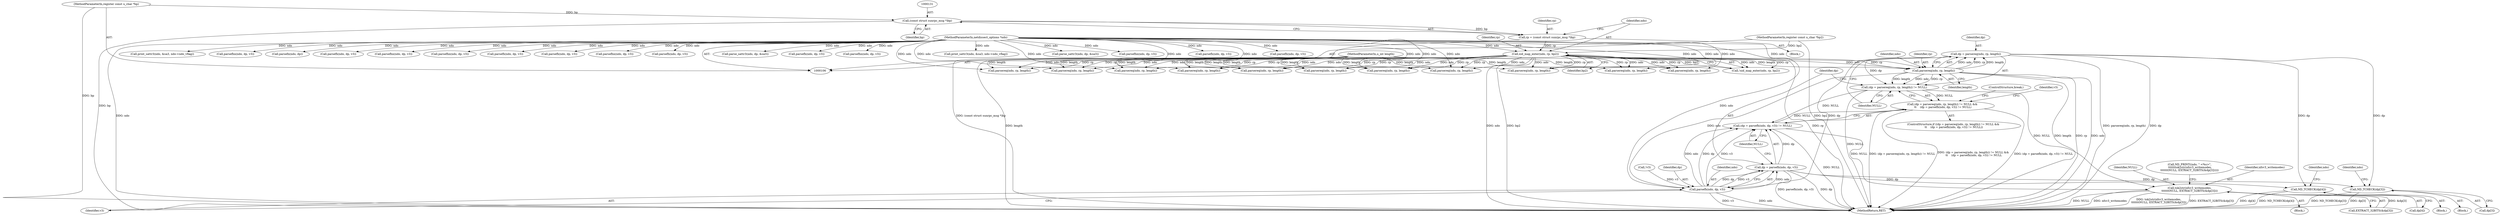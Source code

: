 digraph "0_tcpdump_19d25dd8781620cd41bf178a5e2e27fc1cf242d0_0@pointer" {
"1000426" [label="(Call,dp = parsereq(ndo, rp, length))"];
"1000428" [label="(Call,parsereq(ndo, rp, length))"];
"1000135" [label="(Call,xid_map_enter(ndo, rp, bp2))"];
"1000107" [label="(MethodParameterIn,netdissect_options *ndo)"];
"1000128" [label="(Call,rp = (const struct sunrpc_msg *)bp)"];
"1000130" [label="(Call,(const struct sunrpc_msg *)bp)"];
"1000108" [label="(MethodParameterIn,register const u_char *bp)"];
"1000110" [label="(MethodParameterIn,register const u_char *bp2)"];
"1000109" [label="(MethodParameterIn,u_int length)"];
"1000425" [label="(Call,(dp = parsereq(ndo, rp, length)) != NULL)"];
"1000424" [label="(Call,(dp = parsereq(ndo, rp, length)) != NULL &&\n \t\t    (dp = parsefh(ndo, dp, v3)) != NULL)"];
"1000433" [label="(Call,(dp = parsefh(ndo, dp, v3)) != NULL)"];
"1000459" [label="(Call,tok2str(nfsv3_writemodes,\n\t\t\t\t\t\t\tNULL, EXTRACT_32BITS(&dp[3])))"];
"1000436" [label="(Call,parsefh(ndo, dp, v3))"];
"1000434" [label="(Call,dp = parsefh(ndo, dp, v3))"];
"1000445" [label="(Call,ND_TCHECK(dp[4]))"];
"1000469" [label="(Call,ND_TCHECK(dp[3]))"];
"1000653" [label="(Call,print_sattr3(ndo, &sa3, ndo->ndo_vflag))"];
"1000428" [label="(Call,parsereq(ndo, rp, length))"];
"1000377" [label="(Call,parsereq(ndo, rp, length))"];
"1000445" [label="(Call,ND_TCHECK(dp[4]))"];
"1000597" [label="(Call,parse_sattr3(ndo, dp, &sa3))"];
"1000688" [label="(Call,parsefhn(ndo, dp, v3))"];
"1000237" [label="(Call,parsereq(ndo, rp, length))"];
"1000436" [label="(Call,parsefh(ndo, dp, v3))"];
"1000195" [label="(Call,parsereq(ndo, rp, length))"];
"1000568" [label="(Call,parsereq(ndo, rp, length))"];
"1000245" [label="(Call,parsefh(ndo, dp, v3))"];
"1000809" [label="(Call,parsefh(ndo, dp, v3))"];
"1000435" [label="(Identifier,dp)"];
"1000218" [label="(Call,parsereq(ndo, rp, length))"];
"1000854" [label="(Call,parsereq(ndo, rp, length))"];
"1000437" [label="(Identifier,ndo)"];
"1000111" [label="(Block,)"];
"1000432" [label="(Identifier,NULL)"];
"1000446" [label="(Call,dp[4])"];
"1000553" [label="(Call,print_sattr3(ndo, &sa3, ndo->ndo_vflag))"];
"1000676" [label="(Call,parsefhn(ndo, dp, v3))"];
"1000457" [label="(Block,)"];
"1000734" [label="(Call,parsereq(ndo, rp, length))"];
"1000542" [label="(Call,parsefn(ndo, dp))"];
"1000444" [label="(Block,)"];
"1000128" [label="(Call,rp = (const struct sunrpc_msg *)bp)"];
"1000107" [label="(MethodParameterIn,netdissect_options *ndo)"];
"1000385" [label="(Call,parsefh(ndo, dp, v3))"];
"1000108" [label="(MethodParameterIn,register const u_char *bp)"];
"1000502" [label="(ControlStructure,break;)"];
"1000517" [label="(Call,parsefhn(ndo, dp, v3))"];
"1000434" [label="(Call,dp = parsefh(ndo, dp, v3))"];
"1000451" [label="(Identifier,ndo)"];
"1000426" [label="(Call,dp = parsereq(ndo, rp, length))"];
"1000509" [label="(Call,parsereq(ndo, rp, length))"];
"1000224" [label="(Call,parsefhn(ndo, dp, v3))"];
"1000427" [label="(Identifier,dp)"];
"1000862" [label="(Call,parsefh(ndo, dp, v3))"];
"1000425" [label="(Call,(dp = parsereq(ndo, rp, length)) != NULL)"];
"1000461" [label="(Identifier,NULL)"];
"1000468" [label="(Block,)"];
"1000109" [label="(MethodParameterIn,u_int length)"];
"1000433" [label="(Call,(dp = parsefh(ndo, dp, v3)) != NULL)"];
"1000110" [label="(MethodParameterIn,register const u_char *bp2)"];
"1000709" [label="(Call,parsefh(ndo, dp, v3))"];
"1000470" [label="(Call,dp[3])"];
"1000721" [label="(Call,parsefhn(ndo, dp, v3))"];
"1000136" [label="(Identifier,ndo)"];
"1000429" [label="(Identifier,ndo)"];
"1000440" [label="(Identifier,NULL)"];
"1000742" [label="(Call,parsefh(ndo, dp, v3))"];
"1000668" [label="(Call,parsereq(ndo, rp, length))"];
"1000459" [label="(Call,tok2str(nfsv3_writemodes,\n\t\t\t\t\t\t\tNULL, EXTRACT_32BITS(&dp[3])))"];
"1000462" [label="(Call,EXTRACT_32BITS(&dp[3]))"];
"1000454" [label="(Call,ND_PRINT((ndo, \" <%s>\",\n \t\t\t\t\t\ttok2str(nfsv3_writemodes,\n\t\t\t\t\t\t\tNULL, EXTRACT_32BITS(&dp[3])))))"];
"1000138" [label="(Identifier,bp2)"];
"1000469" [label="(Call,ND_TCHECK(dp[3]))"];
"1000137" [label="(Identifier,rp)"];
"1000801" [label="(Call,parsereq(ndo, rp, length))"];
"1000129" [label="(Identifier,rp)"];
"1000162" [label="(Call,!v3)"];
"1000533" [label="(Call,parse_sattr3(ndo, dp, &sa3))"];
"1000438" [label="(Identifier,dp)"];
"1000423" [label="(ControlStructure,if ((dp = parsereq(ndo, rp, length)) != NULL &&\n \t\t    (dp = parsefh(ndo, dp, v3)) != NULL))"];
"1000886" [label="(MethodReturn,RET)"];
"1000431" [label="(Identifier,length)"];
"1000130" [label="(Call,(const struct sunrpc_msg *)bp)"];
"1000430" [label="(Identifier,rp)"];
"1000135" [label="(Call,xid_map_enter(ndo, rp, bp2))"];
"1000134" [label="(Call,!xid_map_enter(ndo, rp, bp2))"];
"1000201" [label="(Call,parsefh(ndo, dp, v3))"];
"1000439" [label="(Identifier,v3)"];
"1000132" [label="(Identifier,bp)"];
"1000576" [label="(Call,parsefhn(ndo, dp, v3))"];
"1000475" [label="(Identifier,ndo)"];
"1000443" [label="(Identifier,v3)"];
"1000460" [label="(Identifier,nfsv3_writemodes)"];
"1000424" [label="(Call,(dp = parsereq(ndo, rp, length)) != NULL &&\n \t\t    (dp = parsefh(ndo, dp, v3)) != NULL)"];
"1000701" [label="(Call,parsereq(ndo, rp, length))"];
"1000426" -> "1000425"  [label="AST: "];
"1000426" -> "1000428"  [label="CFG: "];
"1000427" -> "1000426"  [label="AST: "];
"1000428" -> "1000426"  [label="AST: "];
"1000432" -> "1000426"  [label="CFG: "];
"1000426" -> "1000886"  [label="DDG: parsereq(ndo, rp, length)"];
"1000426" -> "1000886"  [label="DDG: dp"];
"1000426" -> "1000425"  [label="DDG: dp"];
"1000428" -> "1000426"  [label="DDG: ndo"];
"1000428" -> "1000426"  [label="DDG: rp"];
"1000428" -> "1000426"  [label="DDG: length"];
"1000426" -> "1000436"  [label="DDG: dp"];
"1000426" -> "1000445"  [label="DDG: dp"];
"1000426" -> "1000469"  [label="DDG: dp"];
"1000428" -> "1000431"  [label="CFG: "];
"1000429" -> "1000428"  [label="AST: "];
"1000430" -> "1000428"  [label="AST: "];
"1000431" -> "1000428"  [label="AST: "];
"1000428" -> "1000886"  [label="DDG: length"];
"1000428" -> "1000886"  [label="DDG: rp"];
"1000428" -> "1000886"  [label="DDG: ndo"];
"1000428" -> "1000425"  [label="DDG: ndo"];
"1000428" -> "1000425"  [label="DDG: rp"];
"1000428" -> "1000425"  [label="DDG: length"];
"1000135" -> "1000428"  [label="DDG: ndo"];
"1000135" -> "1000428"  [label="DDG: rp"];
"1000107" -> "1000428"  [label="DDG: ndo"];
"1000109" -> "1000428"  [label="DDG: length"];
"1000428" -> "1000436"  [label="DDG: ndo"];
"1000135" -> "1000134"  [label="AST: "];
"1000135" -> "1000138"  [label="CFG: "];
"1000136" -> "1000135"  [label="AST: "];
"1000137" -> "1000135"  [label="AST: "];
"1000138" -> "1000135"  [label="AST: "];
"1000134" -> "1000135"  [label="CFG: "];
"1000135" -> "1000886"  [label="DDG: ndo"];
"1000135" -> "1000886"  [label="DDG: bp2"];
"1000135" -> "1000886"  [label="DDG: rp"];
"1000135" -> "1000134"  [label="DDG: ndo"];
"1000135" -> "1000134"  [label="DDG: rp"];
"1000135" -> "1000134"  [label="DDG: bp2"];
"1000107" -> "1000135"  [label="DDG: ndo"];
"1000128" -> "1000135"  [label="DDG: rp"];
"1000110" -> "1000135"  [label="DDG: bp2"];
"1000135" -> "1000195"  [label="DDG: ndo"];
"1000135" -> "1000195"  [label="DDG: rp"];
"1000135" -> "1000218"  [label="DDG: ndo"];
"1000135" -> "1000218"  [label="DDG: rp"];
"1000135" -> "1000237"  [label="DDG: ndo"];
"1000135" -> "1000237"  [label="DDG: rp"];
"1000135" -> "1000377"  [label="DDG: ndo"];
"1000135" -> "1000377"  [label="DDG: rp"];
"1000135" -> "1000509"  [label="DDG: ndo"];
"1000135" -> "1000509"  [label="DDG: rp"];
"1000135" -> "1000568"  [label="DDG: ndo"];
"1000135" -> "1000568"  [label="DDG: rp"];
"1000135" -> "1000668"  [label="DDG: ndo"];
"1000135" -> "1000668"  [label="DDG: rp"];
"1000135" -> "1000701"  [label="DDG: ndo"];
"1000135" -> "1000701"  [label="DDG: rp"];
"1000135" -> "1000734"  [label="DDG: ndo"];
"1000135" -> "1000734"  [label="DDG: rp"];
"1000135" -> "1000801"  [label="DDG: ndo"];
"1000135" -> "1000801"  [label="DDG: rp"];
"1000135" -> "1000854"  [label="DDG: ndo"];
"1000135" -> "1000854"  [label="DDG: rp"];
"1000107" -> "1000106"  [label="AST: "];
"1000107" -> "1000886"  [label="DDG: ndo"];
"1000107" -> "1000195"  [label="DDG: ndo"];
"1000107" -> "1000201"  [label="DDG: ndo"];
"1000107" -> "1000218"  [label="DDG: ndo"];
"1000107" -> "1000224"  [label="DDG: ndo"];
"1000107" -> "1000237"  [label="DDG: ndo"];
"1000107" -> "1000245"  [label="DDG: ndo"];
"1000107" -> "1000377"  [label="DDG: ndo"];
"1000107" -> "1000385"  [label="DDG: ndo"];
"1000107" -> "1000436"  [label="DDG: ndo"];
"1000107" -> "1000509"  [label="DDG: ndo"];
"1000107" -> "1000517"  [label="DDG: ndo"];
"1000107" -> "1000533"  [label="DDG: ndo"];
"1000107" -> "1000542"  [label="DDG: ndo"];
"1000107" -> "1000553"  [label="DDG: ndo"];
"1000107" -> "1000568"  [label="DDG: ndo"];
"1000107" -> "1000576"  [label="DDG: ndo"];
"1000107" -> "1000597"  [label="DDG: ndo"];
"1000107" -> "1000653"  [label="DDG: ndo"];
"1000107" -> "1000668"  [label="DDG: ndo"];
"1000107" -> "1000676"  [label="DDG: ndo"];
"1000107" -> "1000688"  [label="DDG: ndo"];
"1000107" -> "1000701"  [label="DDG: ndo"];
"1000107" -> "1000709"  [label="DDG: ndo"];
"1000107" -> "1000721"  [label="DDG: ndo"];
"1000107" -> "1000734"  [label="DDG: ndo"];
"1000107" -> "1000742"  [label="DDG: ndo"];
"1000107" -> "1000801"  [label="DDG: ndo"];
"1000107" -> "1000809"  [label="DDG: ndo"];
"1000107" -> "1000854"  [label="DDG: ndo"];
"1000107" -> "1000862"  [label="DDG: ndo"];
"1000128" -> "1000111"  [label="AST: "];
"1000128" -> "1000130"  [label="CFG: "];
"1000129" -> "1000128"  [label="AST: "];
"1000130" -> "1000128"  [label="AST: "];
"1000136" -> "1000128"  [label="CFG: "];
"1000128" -> "1000886"  [label="DDG: (const struct sunrpc_msg *)bp"];
"1000130" -> "1000128"  [label="DDG: bp"];
"1000130" -> "1000132"  [label="CFG: "];
"1000131" -> "1000130"  [label="AST: "];
"1000132" -> "1000130"  [label="AST: "];
"1000130" -> "1000886"  [label="DDG: bp"];
"1000108" -> "1000130"  [label="DDG: bp"];
"1000108" -> "1000106"  [label="AST: "];
"1000108" -> "1000886"  [label="DDG: bp"];
"1000110" -> "1000106"  [label="AST: "];
"1000110" -> "1000886"  [label="DDG: bp2"];
"1000109" -> "1000106"  [label="AST: "];
"1000109" -> "1000886"  [label="DDG: length"];
"1000109" -> "1000195"  [label="DDG: length"];
"1000109" -> "1000218"  [label="DDG: length"];
"1000109" -> "1000237"  [label="DDG: length"];
"1000109" -> "1000377"  [label="DDG: length"];
"1000109" -> "1000509"  [label="DDG: length"];
"1000109" -> "1000568"  [label="DDG: length"];
"1000109" -> "1000668"  [label="DDG: length"];
"1000109" -> "1000701"  [label="DDG: length"];
"1000109" -> "1000734"  [label="DDG: length"];
"1000109" -> "1000801"  [label="DDG: length"];
"1000109" -> "1000854"  [label="DDG: length"];
"1000425" -> "1000424"  [label="AST: "];
"1000425" -> "1000432"  [label="CFG: "];
"1000432" -> "1000425"  [label="AST: "];
"1000435" -> "1000425"  [label="CFG: "];
"1000424" -> "1000425"  [label="CFG: "];
"1000425" -> "1000886"  [label="DDG: NULL"];
"1000425" -> "1000424"  [label="DDG: NULL"];
"1000425" -> "1000433"  [label="DDG: NULL"];
"1000425" -> "1000459"  [label="DDG: NULL"];
"1000424" -> "1000423"  [label="AST: "];
"1000424" -> "1000433"  [label="CFG: "];
"1000433" -> "1000424"  [label="AST: "];
"1000443" -> "1000424"  [label="CFG: "];
"1000502" -> "1000424"  [label="CFG: "];
"1000424" -> "1000886"  [label="DDG: (dp = parsereq(ndo, rp, length)) != NULL"];
"1000424" -> "1000886"  [label="DDG: (dp = parsereq(ndo, rp, length)) != NULL &&\n \t\t    (dp = parsefh(ndo, dp, v3)) != NULL"];
"1000424" -> "1000886"  [label="DDG: (dp = parsefh(ndo, dp, v3)) != NULL"];
"1000433" -> "1000424"  [label="DDG: NULL"];
"1000433" -> "1000440"  [label="CFG: "];
"1000434" -> "1000433"  [label="AST: "];
"1000440" -> "1000433"  [label="AST: "];
"1000433" -> "1000886"  [label="DDG: NULL"];
"1000434" -> "1000433"  [label="DDG: dp"];
"1000436" -> "1000433"  [label="DDG: ndo"];
"1000436" -> "1000433"  [label="DDG: dp"];
"1000436" -> "1000433"  [label="DDG: v3"];
"1000433" -> "1000459"  [label="DDG: NULL"];
"1000459" -> "1000457"  [label="AST: "];
"1000459" -> "1000462"  [label="CFG: "];
"1000460" -> "1000459"  [label="AST: "];
"1000461" -> "1000459"  [label="AST: "];
"1000462" -> "1000459"  [label="AST: "];
"1000454" -> "1000459"  [label="CFG: "];
"1000459" -> "1000886"  [label="DDG: NULL"];
"1000459" -> "1000886"  [label="DDG: nfsv3_writemodes"];
"1000459" -> "1000886"  [label="DDG: tok2str(nfsv3_writemodes,\n\t\t\t\t\t\t\tNULL, EXTRACT_32BITS(&dp[3]))"];
"1000459" -> "1000886"  [label="DDG: EXTRACT_32BITS(&dp[3])"];
"1000462" -> "1000459"  [label="DDG: &dp[3]"];
"1000436" -> "1000434"  [label="AST: "];
"1000436" -> "1000439"  [label="CFG: "];
"1000437" -> "1000436"  [label="AST: "];
"1000438" -> "1000436"  [label="AST: "];
"1000439" -> "1000436"  [label="AST: "];
"1000434" -> "1000436"  [label="CFG: "];
"1000436" -> "1000886"  [label="DDG: ndo"];
"1000436" -> "1000886"  [label="DDG: v3"];
"1000436" -> "1000434"  [label="DDG: ndo"];
"1000436" -> "1000434"  [label="DDG: dp"];
"1000436" -> "1000434"  [label="DDG: v3"];
"1000162" -> "1000436"  [label="DDG: v3"];
"1000435" -> "1000434"  [label="AST: "];
"1000440" -> "1000434"  [label="CFG: "];
"1000434" -> "1000886"  [label="DDG: parsefh(ndo, dp, v3)"];
"1000434" -> "1000886"  [label="DDG: dp"];
"1000434" -> "1000445"  [label="DDG: dp"];
"1000434" -> "1000469"  [label="DDG: dp"];
"1000445" -> "1000444"  [label="AST: "];
"1000445" -> "1000446"  [label="CFG: "];
"1000446" -> "1000445"  [label="AST: "];
"1000451" -> "1000445"  [label="CFG: "];
"1000445" -> "1000886"  [label="DDG: dp[4]"];
"1000445" -> "1000886"  [label="DDG: ND_TCHECK(dp[4])"];
"1000469" -> "1000468"  [label="AST: "];
"1000469" -> "1000470"  [label="CFG: "];
"1000470" -> "1000469"  [label="AST: "];
"1000475" -> "1000469"  [label="CFG: "];
"1000469" -> "1000886"  [label="DDG: ND_TCHECK(dp[3])"];
"1000469" -> "1000886"  [label="DDG: dp[3]"];
}
